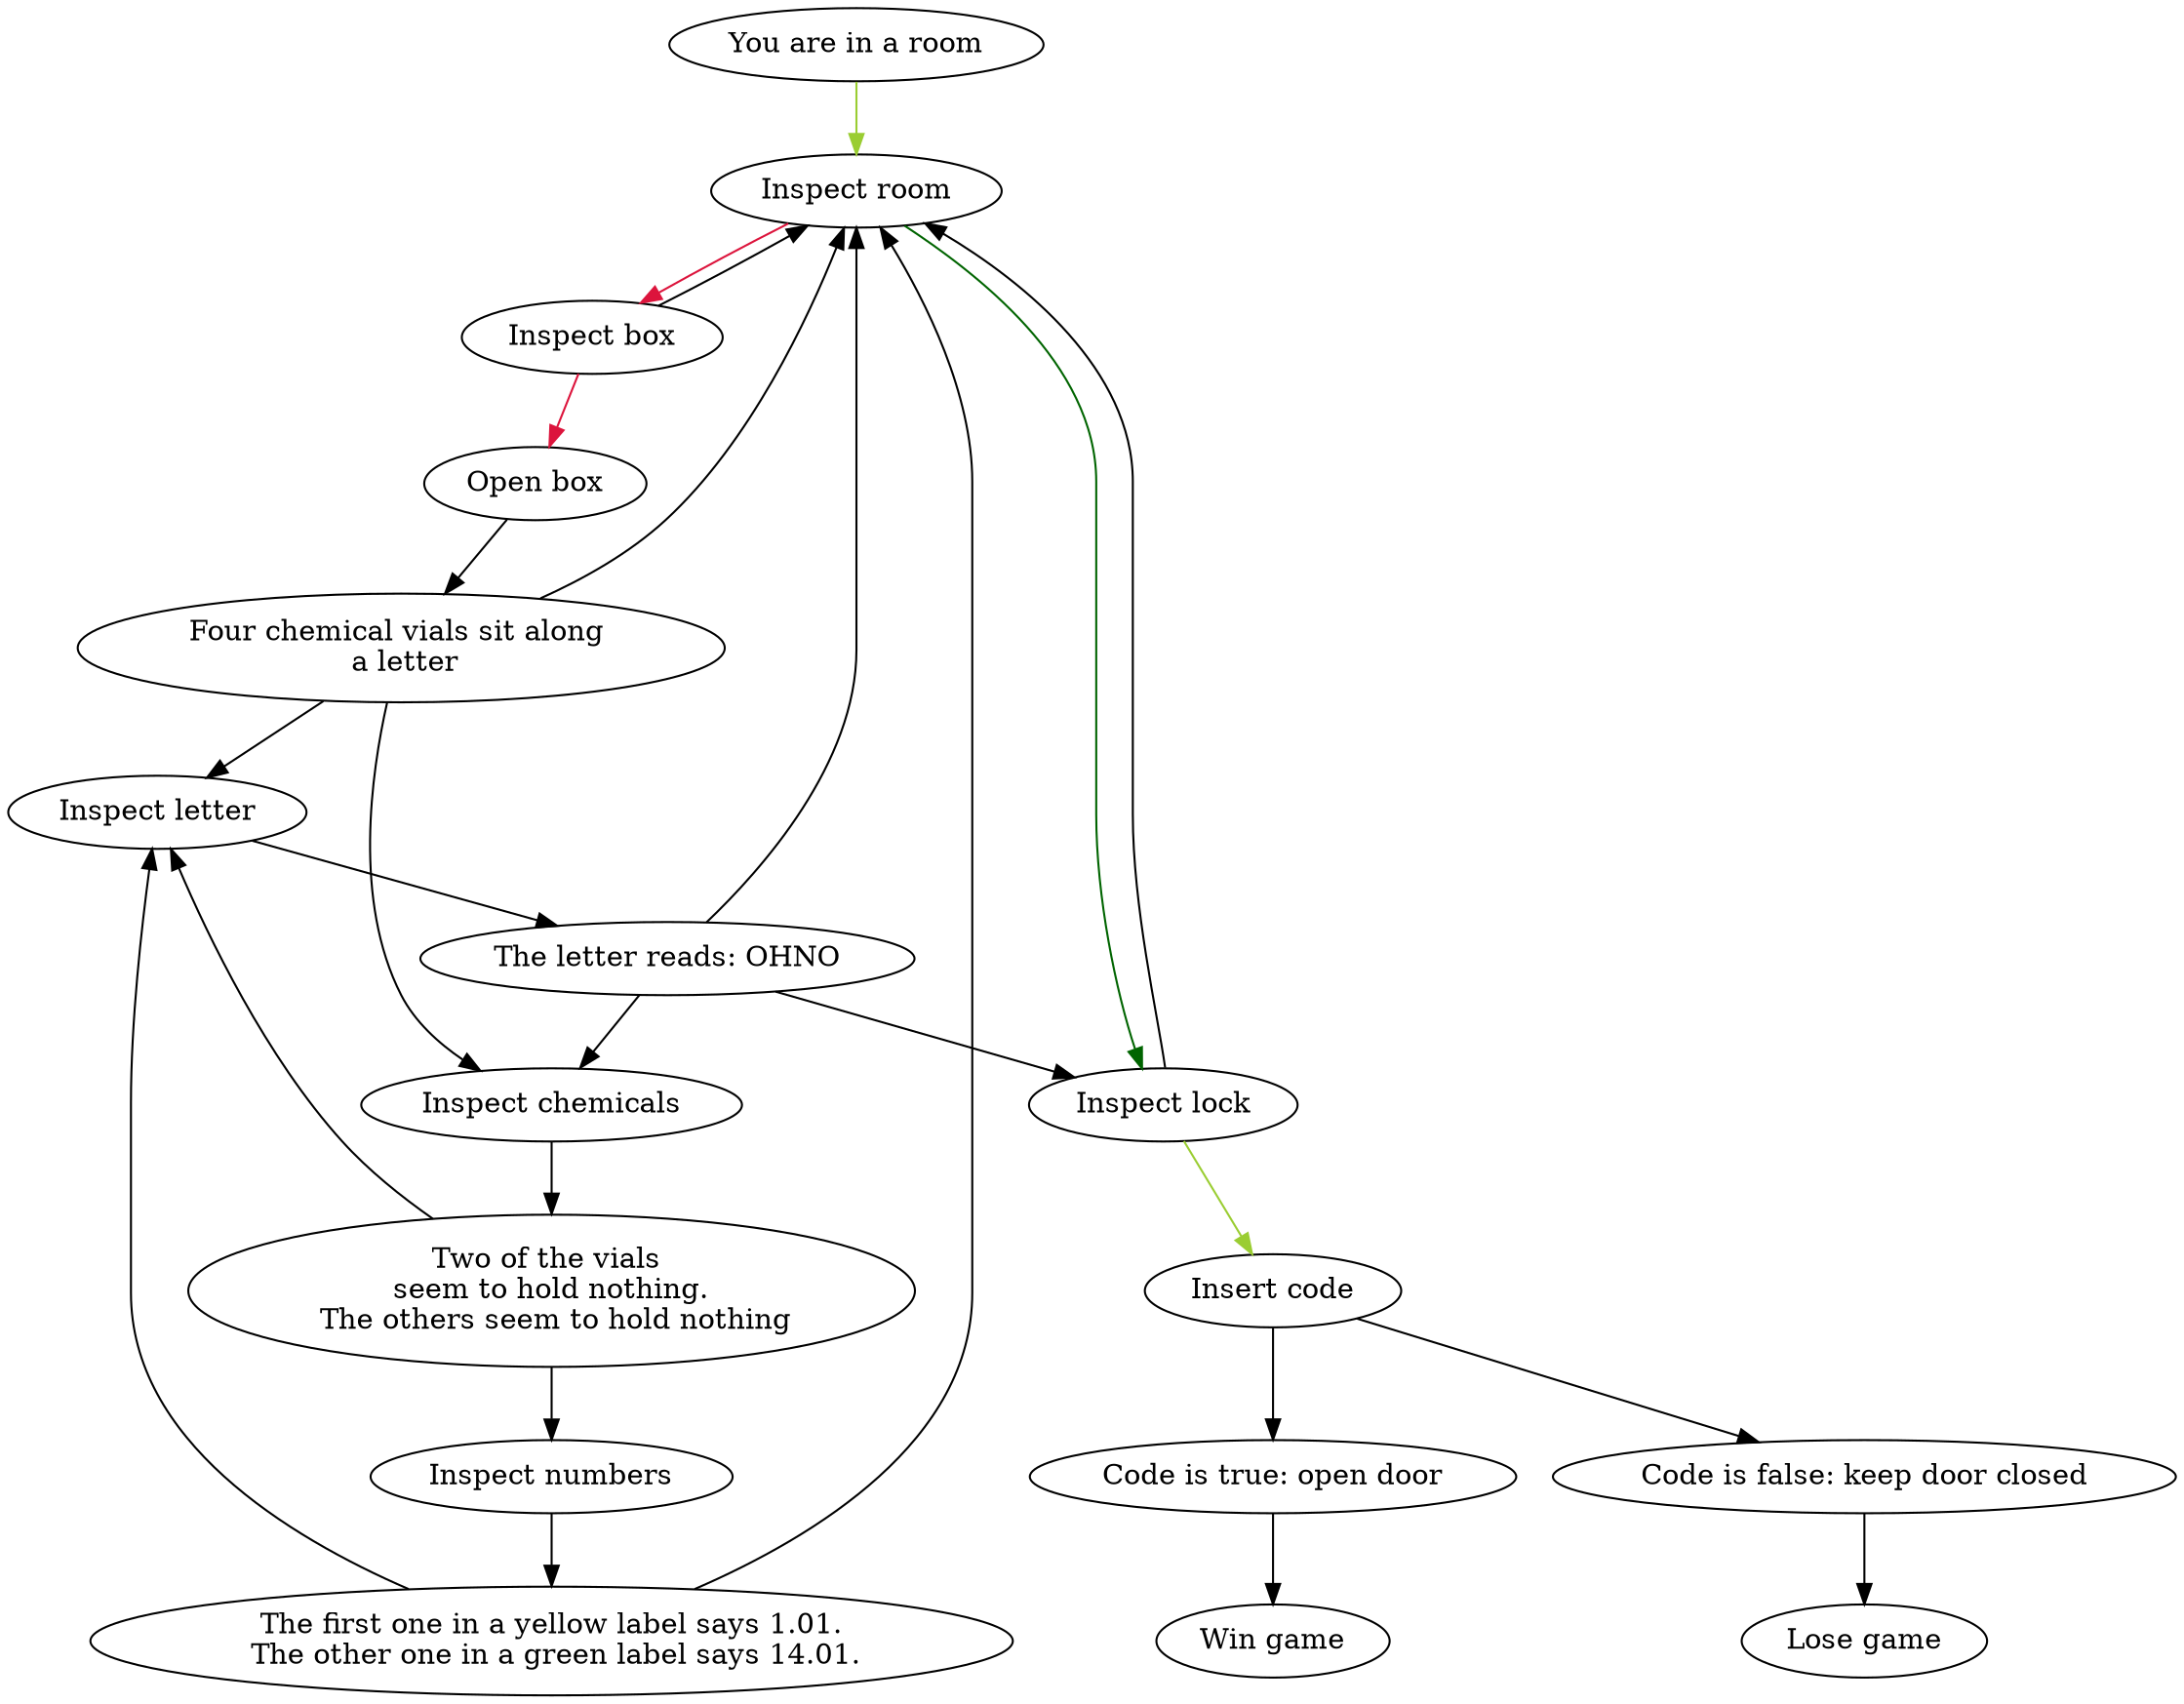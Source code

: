 digraph Stormy_game {

A [label="You are in a room"]
B [label="Inspect room"]
C [label="Inspect box"]
D [label="Inspect lock"]
E [label="Open box"]
F [label="Four chemical vials sit along \n a letter"]
G [label="Inspect chemicals"]
H [label="Inspect letter"]
I [label="Two of the vials \n seem to hold nothing. \n The others seem to hold nothing"]
J [label="Inspect numbers"]
K [label="The first one in a yellow label says 1.01.\n The other one in a green label says 14.01."]
L [label="The letter reads: OHNO"]
M [label="Insert code"]
N [label="Code is false: keep door closed"]
O [label="Code is true: open door"]
P [label="Lose game"]
Q [label="Win game"]


A -> B [color="yellowgreen"]
B -> C [color="crimson"]
B -> D [color="darkgreen"]
C -> B []
C -> E [color="crimson"]
E -> F []
F -> G []
F -> H []
F -> B []
G -> I []
I -> H []
I -> J []
J -> K []
K -> H []
K -> B []
H -> L []
L -> B []
L -> G []
L -> D []
D -> M [color="yellowgreen"]
D -> B []
M -> N []
M -> O []
N -> P []
O -> Q []

}
